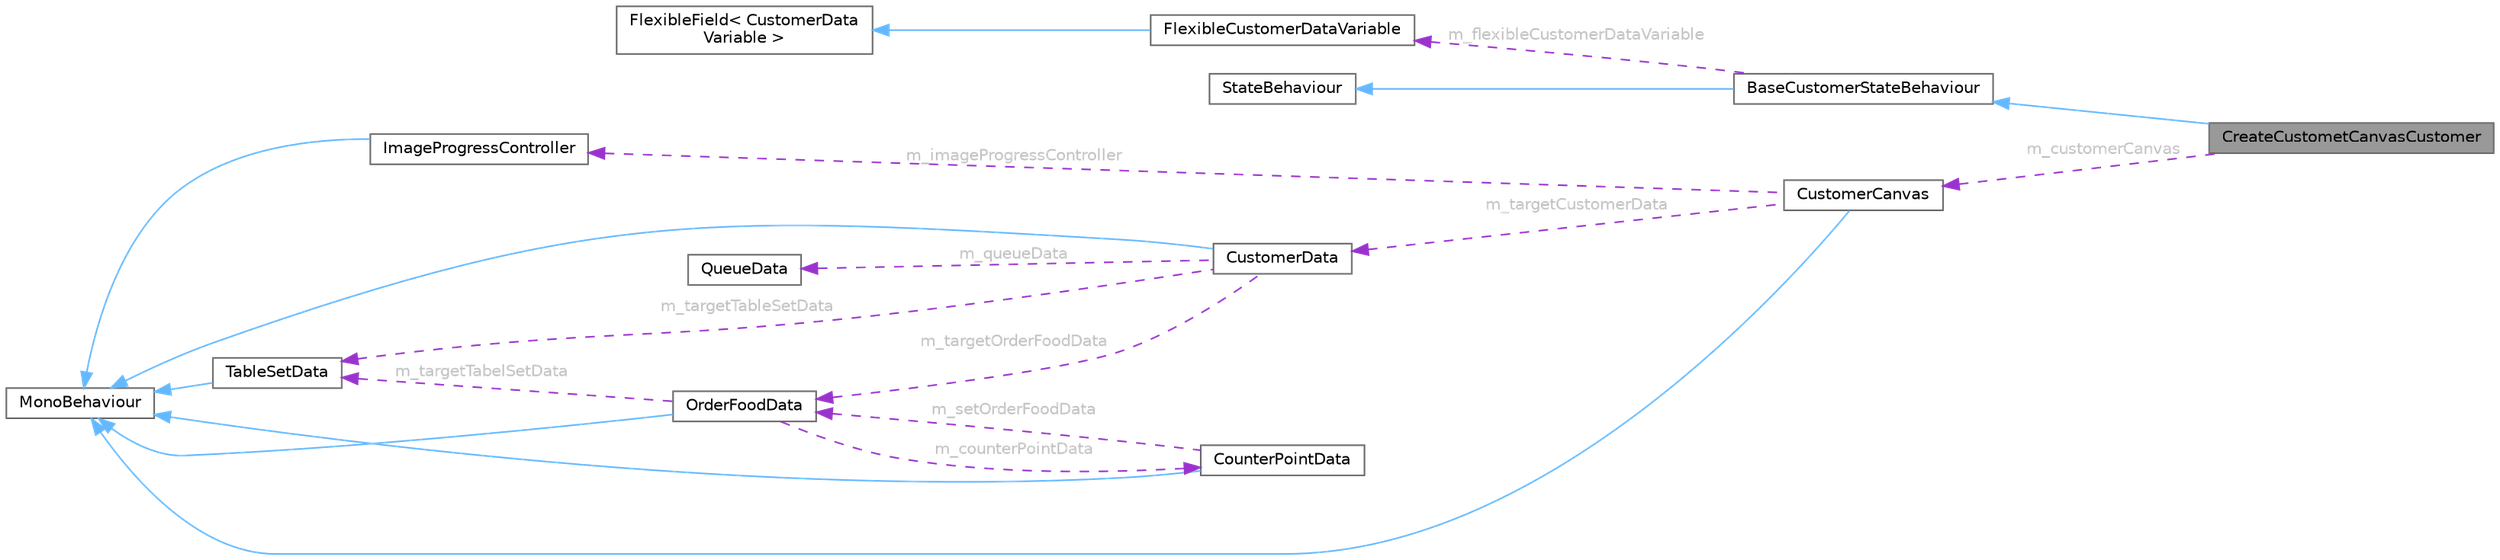 digraph "CreateCustometCanvasCustomer"
{
 // LATEX_PDF_SIZE
  bgcolor="transparent";
  edge [fontname=Helvetica,fontsize=10,labelfontname=Helvetica,labelfontsize=10];
  node [fontname=Helvetica,fontsize=10,shape=box,height=0.2,width=0.4];
  rankdir="LR";
  Node1 [id="Node000001",label="CreateCustometCanvasCustomer",height=0.2,width=0.4,color="gray40", fillcolor="grey60", style="filled", fontcolor="black",tooltip=" "];
  Node2 -> Node1 [id="edge1_Node000001_Node000002",dir="back",color="steelblue1",style="solid",tooltip=" "];
  Node2 [id="Node000002",label="BaseCustomerStateBehaviour",height=0.2,width=0.4,color="gray40", fillcolor="white", style="filled",URL="$class_base_customer_state_behaviour.html",tooltip=" "];
  Node3 -> Node2 [id="edge2_Node000002_Node000003",dir="back",color="steelblue1",style="solid",tooltip=" "];
  Node3 [id="Node000003",label="StateBehaviour",height=0.2,width=0.4,color="gray40", fillcolor="white", style="filled",tooltip=" "];
  Node4 -> Node2 [id="edge3_Node000002_Node000004",dir="back",color="darkorchid3",style="dashed",tooltip=" ",label=" m_flexibleCustomerDataVariable",fontcolor="grey" ];
  Node4 [id="Node000004",label="FlexibleCustomerDataVariable",height=0.2,width=0.4,color="gray40", fillcolor="white", style="filled",URL="$class_flexible_customer_data_variable.html",tooltip=" "];
  Node5 -> Node4 [id="edge4_Node000004_Node000005",dir="back",color="steelblue1",style="solid",tooltip=" "];
  Node5 [id="Node000005",label="FlexibleField\< CustomerData\lVariable \>",height=0.2,width=0.4,color="gray40", fillcolor="white", style="filled",tooltip=" "];
  Node6 -> Node1 [id="edge5_Node000001_Node000006",dir="back",color="darkorchid3",style="dashed",tooltip=" ",label=" m_customerCanvas",fontcolor="grey" ];
  Node6 [id="Node000006",label="CustomerCanvas",height=0.2,width=0.4,color="gray40", fillcolor="white", style="filled",URL="$class_customer_canvas.html",tooltip="客UIを管理するクラス @detail 頭上に怒りゲージと求めている料理を表示する"];
  Node7 -> Node6 [id="edge6_Node000006_Node000007",dir="back",color="steelblue1",style="solid",tooltip=" "];
  Node7 [id="Node000007",label="MonoBehaviour",height=0.2,width=0.4,color="gray40", fillcolor="white", style="filled",tooltip=" "];
  Node8 -> Node6 [id="edge7_Node000006_Node000008",dir="back",color="darkorchid3",style="dashed",tooltip=" ",label=" m_imageProgressController",fontcolor="grey" ];
  Node8 [id="Node000008",label="ImageProgressController",height=0.2,width=0.4,color="gray40", fillcolor="white", style="filled",URL="$class_image_progress_controller.html",tooltip=" "];
  Node7 -> Node8 [id="edge8_Node000008_Node000007",dir="back",color="steelblue1",style="solid",tooltip=" "];
  Node9 -> Node6 [id="edge9_Node000006_Node000009",dir="back",color="darkorchid3",style="dashed",tooltip=" ",label=" m_targetCustomerData",fontcolor="grey" ];
  Node9 [id="Node000009",label="CustomerData",height=0.2,width=0.4,color="gray40", fillcolor="white", style="filled",URL="$class_customer_data.html",tooltip="客情報を管理するクラス"];
  Node7 -> Node9 [id="edge10_Node000009_Node000007",dir="back",color="steelblue1",style="solid",tooltip=" "];
  Node10 -> Node9 [id="edge11_Node000009_Node000010",dir="back",color="darkorchid3",style="dashed",tooltip=" ",label=" m_targetOrderFoodData",fontcolor="grey" ];
  Node10 [id="Node000010",label="OrderFoodData",height=0.2,width=0.4,color="gray40", fillcolor="white", style="filled",URL="$class_order_food_data.html",tooltip=" "];
  Node7 -> Node10 [id="edge12_Node000010_Node000007",dir="back",color="steelblue1",style="solid",tooltip=" "];
  Node11 -> Node10 [id="edge13_Node000010_Node000011",dir="back",color="darkorchid3",style="dashed",tooltip=" ",label=" m_targetTabelSetData",fontcolor="grey" ];
  Node11 [id="Node000011",label="TableSetData",height=0.2,width=0.4,color="gray40", fillcolor="white", style="filled",URL="$class_table_set_data.html",tooltip=" "];
  Node7 -> Node11 [id="edge14_Node000011_Node000007",dir="back",color="steelblue1",style="solid",tooltip=" "];
  Node12 -> Node10 [id="edge15_Node000010_Node000012",dir="back",color="darkorchid3",style="dashed",tooltip=" ",label=" m_counterPointData",fontcolor="grey" ];
  Node12 [id="Node000012",label="CounterPointData",height=0.2,width=0.4,color="gray40", fillcolor="white", style="filled",URL="$class_counter_point_data.html",tooltip=" "];
  Node7 -> Node12 [id="edge16_Node000012_Node000007",dir="back",color="steelblue1",style="solid",tooltip=" "];
  Node10 -> Node12 [id="edge17_Node000012_Node000010",dir="back",color="darkorchid3",style="dashed",tooltip=" ",label=" m_setOrderFoodData",fontcolor="grey" ];
  Node11 -> Node9 [id="edge18_Node000009_Node000011",dir="back",color="darkorchid3",style="dashed",tooltip=" ",label=" m_targetTableSetData",fontcolor="grey" ];
  Node13 -> Node9 [id="edge19_Node000009_Node000013",dir="back",color="darkorchid3",style="dashed",tooltip=" ",label=" m_queueData",fontcolor="grey" ];
  Node13 [id="Node000013",label="QueueData",height=0.2,width=0.4,color="gray40", fillcolor="white", style="filled",URL="$class_queue_data.html",tooltip=" "];
}
